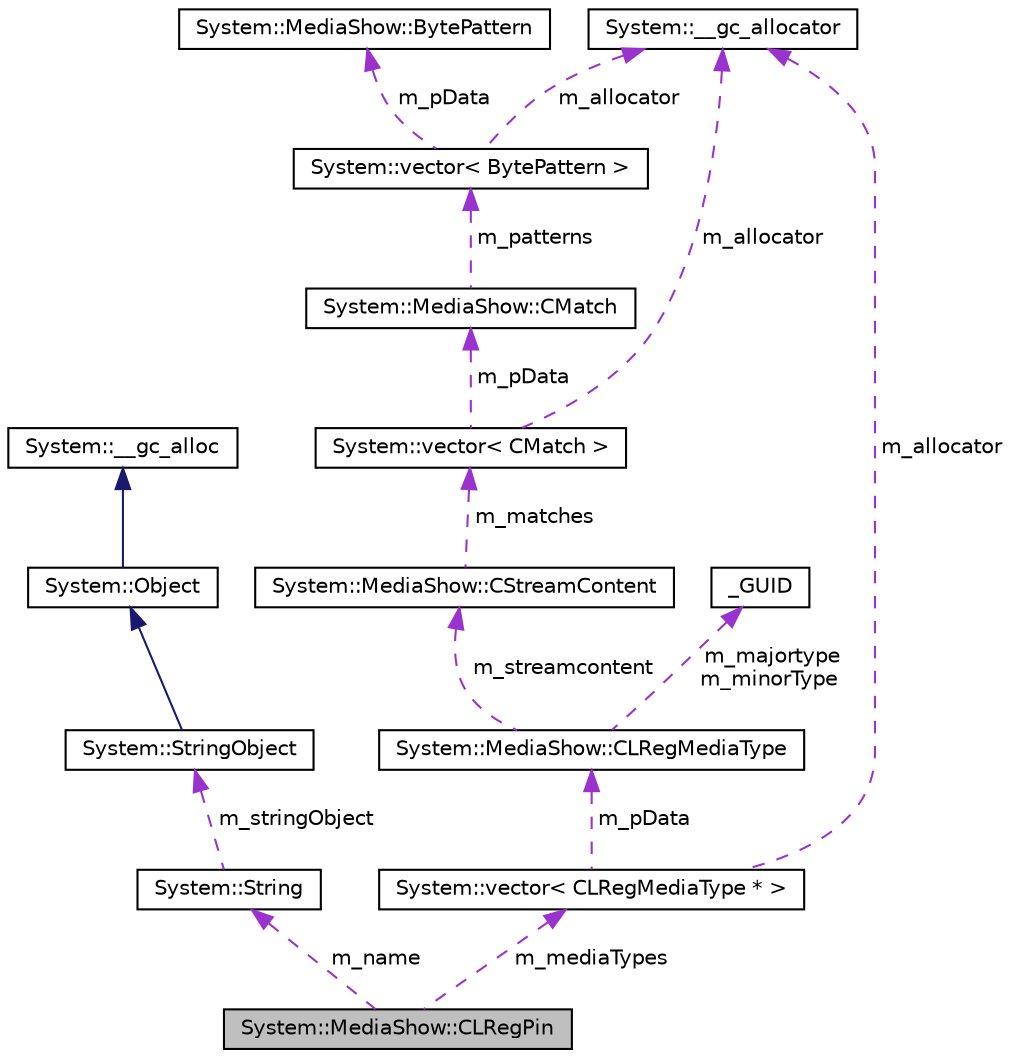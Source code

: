 digraph G
{
  edge [fontname="Helvetica",fontsize="10",labelfontname="Helvetica",labelfontsize="10"];
  node [fontname="Helvetica",fontsize="10",shape=record];
  Node1 [label="System::MediaShow::CLRegPin",height=0.2,width=0.4,color="black", fillcolor="grey75", style="filled" fontcolor="black"];
  Node2 -> Node1 [dir="back",color="darkorchid3",fontsize="10",style="dashed",label=" m_name" ,fontname="Helvetica"];
  Node2 [label="System::String",height=0.2,width=0.4,color="black", fillcolor="white", style="filled",URL="$class_system_1_1_string.html"];
  Node3 -> Node2 [dir="back",color="darkorchid3",fontsize="10",style="dashed",label=" m_stringObject" ,fontname="Helvetica"];
  Node3 [label="System::StringObject",height=0.2,width=0.4,color="black", fillcolor="white", style="filled",URL="$class_system_1_1_string_object.html"];
  Node4 -> Node3 [dir="back",color="midnightblue",fontsize="10",style="solid",fontname="Helvetica"];
  Node4 [label="System::Object",height=0.2,width=0.4,color="black", fillcolor="white", style="filled",URL="$class_system_1_1_object.html"];
  Node5 -> Node4 [dir="back",color="midnightblue",fontsize="10",style="solid",fontname="Helvetica"];
  Node5 [label="System::__gc_alloc",height=0.2,width=0.4,color="black", fillcolor="white", style="filled",URL="$class_system_1_1____gc__alloc.html"];
  Node6 -> Node1 [dir="back",color="darkorchid3",fontsize="10",style="dashed",label=" m_mediaTypes" ,fontname="Helvetica"];
  Node6 [label="System::vector\< CLRegMediaType * \>",height=0.2,width=0.4,color="black", fillcolor="white", style="filled",URL="$class_system_1_1vector.html"];
  Node7 -> Node6 [dir="back",color="darkorchid3",fontsize="10",style="dashed",label=" m_pData" ,fontname="Helvetica"];
  Node7 [label="System::MediaShow::CLRegMediaType",height=0.2,width=0.4,color="black", fillcolor="white", style="filled",URL="$class_system_1_1_media_show_1_1_c_l_reg_media_type.html"];
  Node8 -> Node7 [dir="back",color="darkorchid3",fontsize="10",style="dashed",label=" m_majortype\nm_minorType" ,fontname="Helvetica"];
  Node8 [label="_GUID",height=0.2,width=0.4,color="black", fillcolor="white", style="filled",URL="$struct___g_u_i_d.html"];
  Node9 -> Node7 [dir="back",color="darkorchid3",fontsize="10",style="dashed",label=" m_streamcontent" ,fontname="Helvetica"];
  Node9 [label="System::MediaShow::CStreamContent",height=0.2,width=0.4,color="black", fillcolor="white", style="filled",URL="$class_system_1_1_media_show_1_1_c_stream_content.html"];
  Node10 -> Node9 [dir="back",color="darkorchid3",fontsize="10",style="dashed",label=" m_matches" ,fontname="Helvetica"];
  Node10 [label="System::vector\< CMatch \>",height=0.2,width=0.4,color="black", fillcolor="white", style="filled",URL="$class_system_1_1vector.html"];
  Node11 -> Node10 [dir="back",color="darkorchid3",fontsize="10",style="dashed",label=" m_allocator" ,fontname="Helvetica"];
  Node11 [label="System::__gc_allocator",height=0.2,width=0.4,color="black", fillcolor="white", style="filled",URL="$class_system_1_1____gc__allocator.html"];
  Node12 -> Node10 [dir="back",color="darkorchid3",fontsize="10",style="dashed",label=" m_pData" ,fontname="Helvetica"];
  Node12 [label="System::MediaShow::CMatch",height=0.2,width=0.4,color="black", fillcolor="white", style="filled",URL="$class_system_1_1_media_show_1_1_c_match.html"];
  Node13 -> Node12 [dir="back",color="darkorchid3",fontsize="10",style="dashed",label=" m_patterns" ,fontname="Helvetica"];
  Node13 [label="System::vector\< BytePattern \>",height=0.2,width=0.4,color="black", fillcolor="white", style="filled",URL="$class_system_1_1vector.html"];
  Node11 -> Node13 [dir="back",color="darkorchid3",fontsize="10",style="dashed",label=" m_allocator" ,fontname="Helvetica"];
  Node14 -> Node13 [dir="back",color="darkorchid3",fontsize="10",style="dashed",label=" m_pData" ,fontname="Helvetica"];
  Node14 [label="System::MediaShow::BytePattern",height=0.2,width=0.4,color="black", fillcolor="white", style="filled",URL="$class_system_1_1_media_show_1_1_byte_pattern.html"];
  Node11 -> Node6 [dir="back",color="darkorchid3",fontsize="10",style="dashed",label=" m_allocator" ,fontname="Helvetica"];
}
